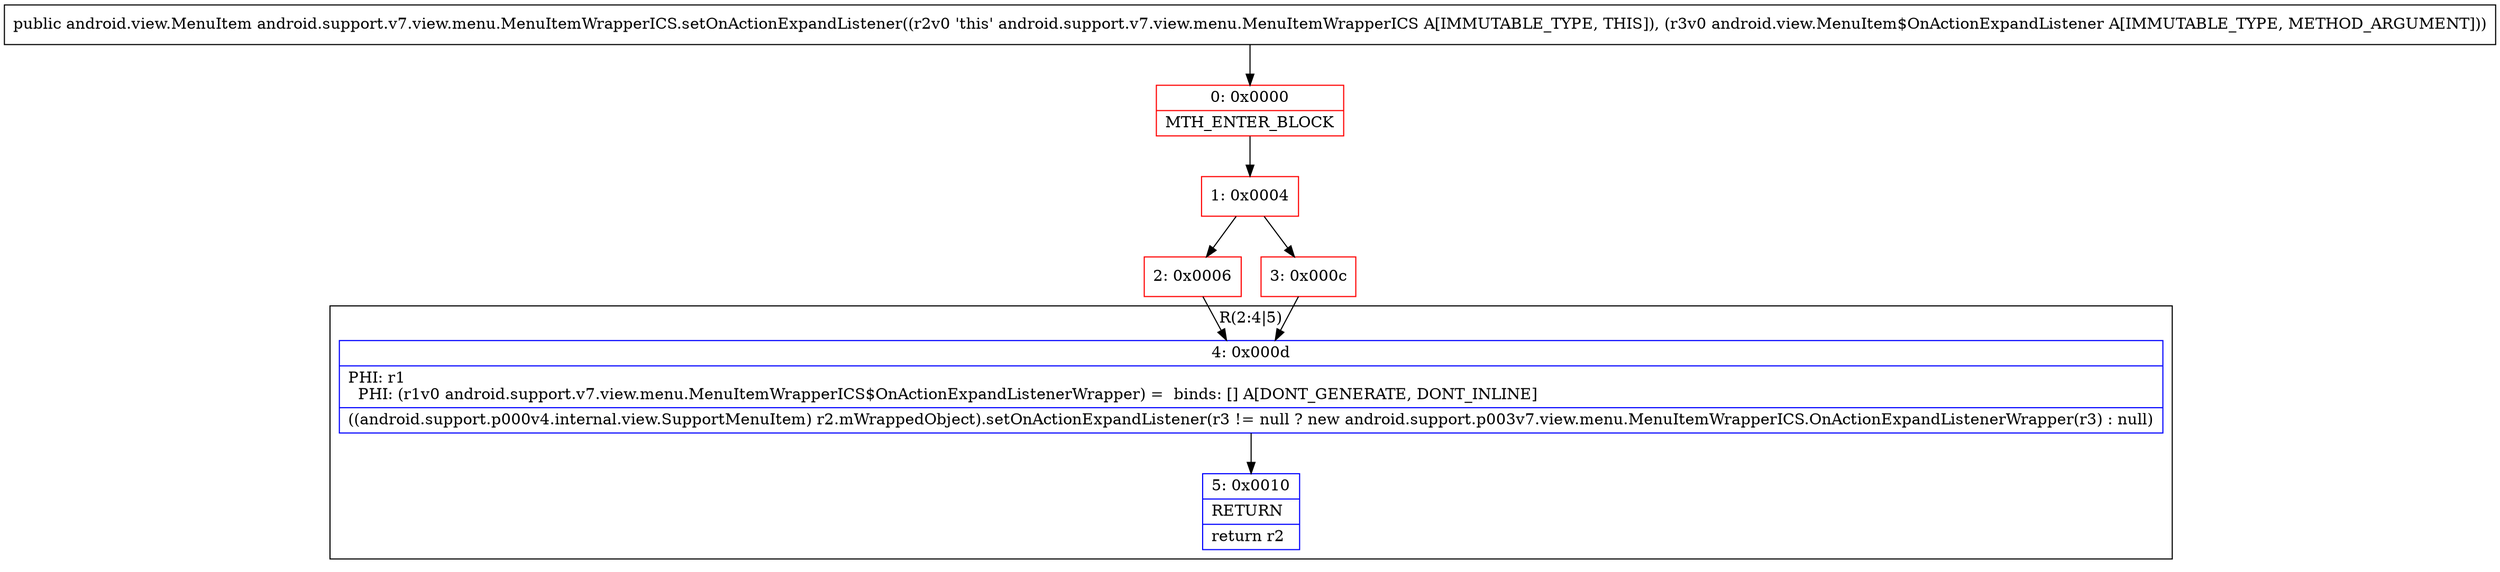 digraph "CFG forandroid.support.v7.view.menu.MenuItemWrapperICS.setOnActionExpandListener(Landroid\/view\/MenuItem$OnActionExpandListener;)Landroid\/view\/MenuItem;" {
subgraph cluster_Region_998761308 {
label = "R(2:4|5)";
node [shape=record,color=blue];
Node_4 [shape=record,label="{4\:\ 0x000d|PHI: r1 \l  PHI: (r1v0 android.support.v7.view.menu.MenuItemWrapperICS$OnActionExpandListenerWrapper) =  binds: [] A[DONT_GENERATE, DONT_INLINE]\l|((android.support.p000v4.internal.view.SupportMenuItem) r2.mWrappedObject).setOnActionExpandListener(r3 != null ? new android.support.p003v7.view.menu.MenuItemWrapperICS.OnActionExpandListenerWrapper(r3) : null)\l}"];
Node_5 [shape=record,label="{5\:\ 0x0010|RETURN\l|return r2\l}"];
}
Node_0 [shape=record,color=red,label="{0\:\ 0x0000|MTH_ENTER_BLOCK\l}"];
Node_1 [shape=record,color=red,label="{1\:\ 0x0004}"];
Node_2 [shape=record,color=red,label="{2\:\ 0x0006}"];
Node_3 [shape=record,color=red,label="{3\:\ 0x000c}"];
MethodNode[shape=record,label="{public android.view.MenuItem android.support.v7.view.menu.MenuItemWrapperICS.setOnActionExpandListener((r2v0 'this' android.support.v7.view.menu.MenuItemWrapperICS A[IMMUTABLE_TYPE, THIS]), (r3v0 android.view.MenuItem$OnActionExpandListener A[IMMUTABLE_TYPE, METHOD_ARGUMENT])) }"];
MethodNode -> Node_0;
Node_4 -> Node_5;
Node_0 -> Node_1;
Node_1 -> Node_2;
Node_1 -> Node_3;
Node_2 -> Node_4;
Node_3 -> Node_4;
}

